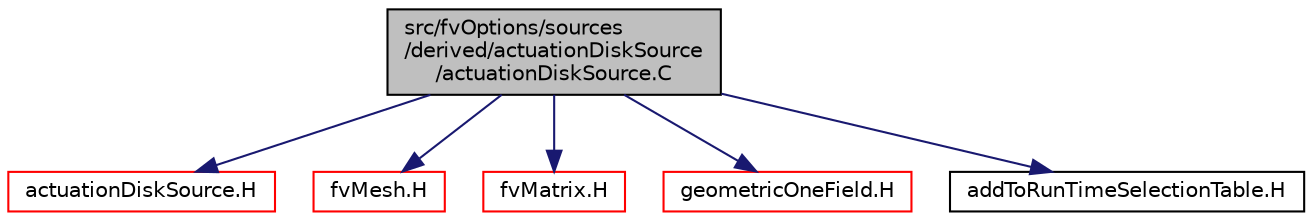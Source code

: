 digraph "src/fvOptions/sources/derived/actuationDiskSource/actuationDiskSource.C"
{
  bgcolor="transparent";
  edge [fontname="Helvetica",fontsize="10",labelfontname="Helvetica",labelfontsize="10"];
  node [fontname="Helvetica",fontsize="10",shape=record];
  Node1 [label="src/fvOptions/sources\l/derived/actuationDiskSource\l/actuationDiskSource.C",height=0.2,width=0.4,color="black", fillcolor="grey75", style="filled", fontcolor="black"];
  Node1 -> Node2 [color="midnightblue",fontsize="10",style="solid",fontname="Helvetica"];
  Node2 [label="actuationDiskSource.H",height=0.2,width=0.4,color="red",URL="$a06556.html"];
  Node1 -> Node3 [color="midnightblue",fontsize="10",style="solid",fontname="Helvetica"];
  Node3 [label="fvMesh.H",height=0.2,width=0.4,color="red",URL="$a06025.html"];
  Node1 -> Node4 [color="midnightblue",fontsize="10",style="solid",fontname="Helvetica"];
  Node4 [label="fvMatrix.H",height=0.2,width=0.4,color="red",URL="$a05941.html"];
  Node1 -> Node5 [color="midnightblue",fontsize="10",style="solid",fontname="Helvetica"];
  Node5 [label="geometricOneField.H",height=0.2,width=0.4,color="red",URL="$a08339.html"];
  Node1 -> Node6 [color="midnightblue",fontsize="10",style="solid",fontname="Helvetica"];
  Node6 [label="addToRunTimeSelectionTable.H",height=0.2,width=0.4,color="black",URL="$a08150.html",tooltip="Macros for easy insertion into run-time selection tables. "];
}

